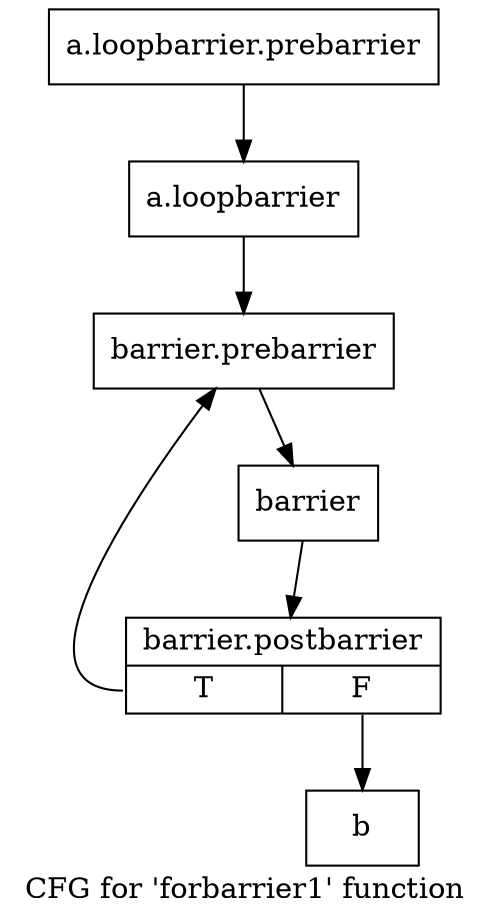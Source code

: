 digraph "CFG for 'forbarrier1' function" {
	label="CFG for 'forbarrier1' function";

	Node0x206c1a0 [shape=record,label="{a.loopbarrier.prebarrier}"];
	Node0x206c1a0 -> Node0x206c200;
	Node0x206c200 [shape=record,label="{a.loopbarrier}"];
	Node0x206c200 -> Node0x206b890;
	Node0x206b890 [shape=record,label="{barrier.prebarrier}"];
	Node0x206b890 -> Node0x206b320;
	Node0x206b320 [shape=record,label="{barrier}"];
	Node0x206b320 -> Node0x206a170;
	Node0x206a170 [shape=record,label="{barrier.postbarrier|{<s0>T|<s1>F}}"];
	Node0x206a170:s0 -> Node0x206b890;
	Node0x206a170:s1 -> Node0x206a2a0;
	Node0x206a2a0 [shape=record,label="{b}"];
}

